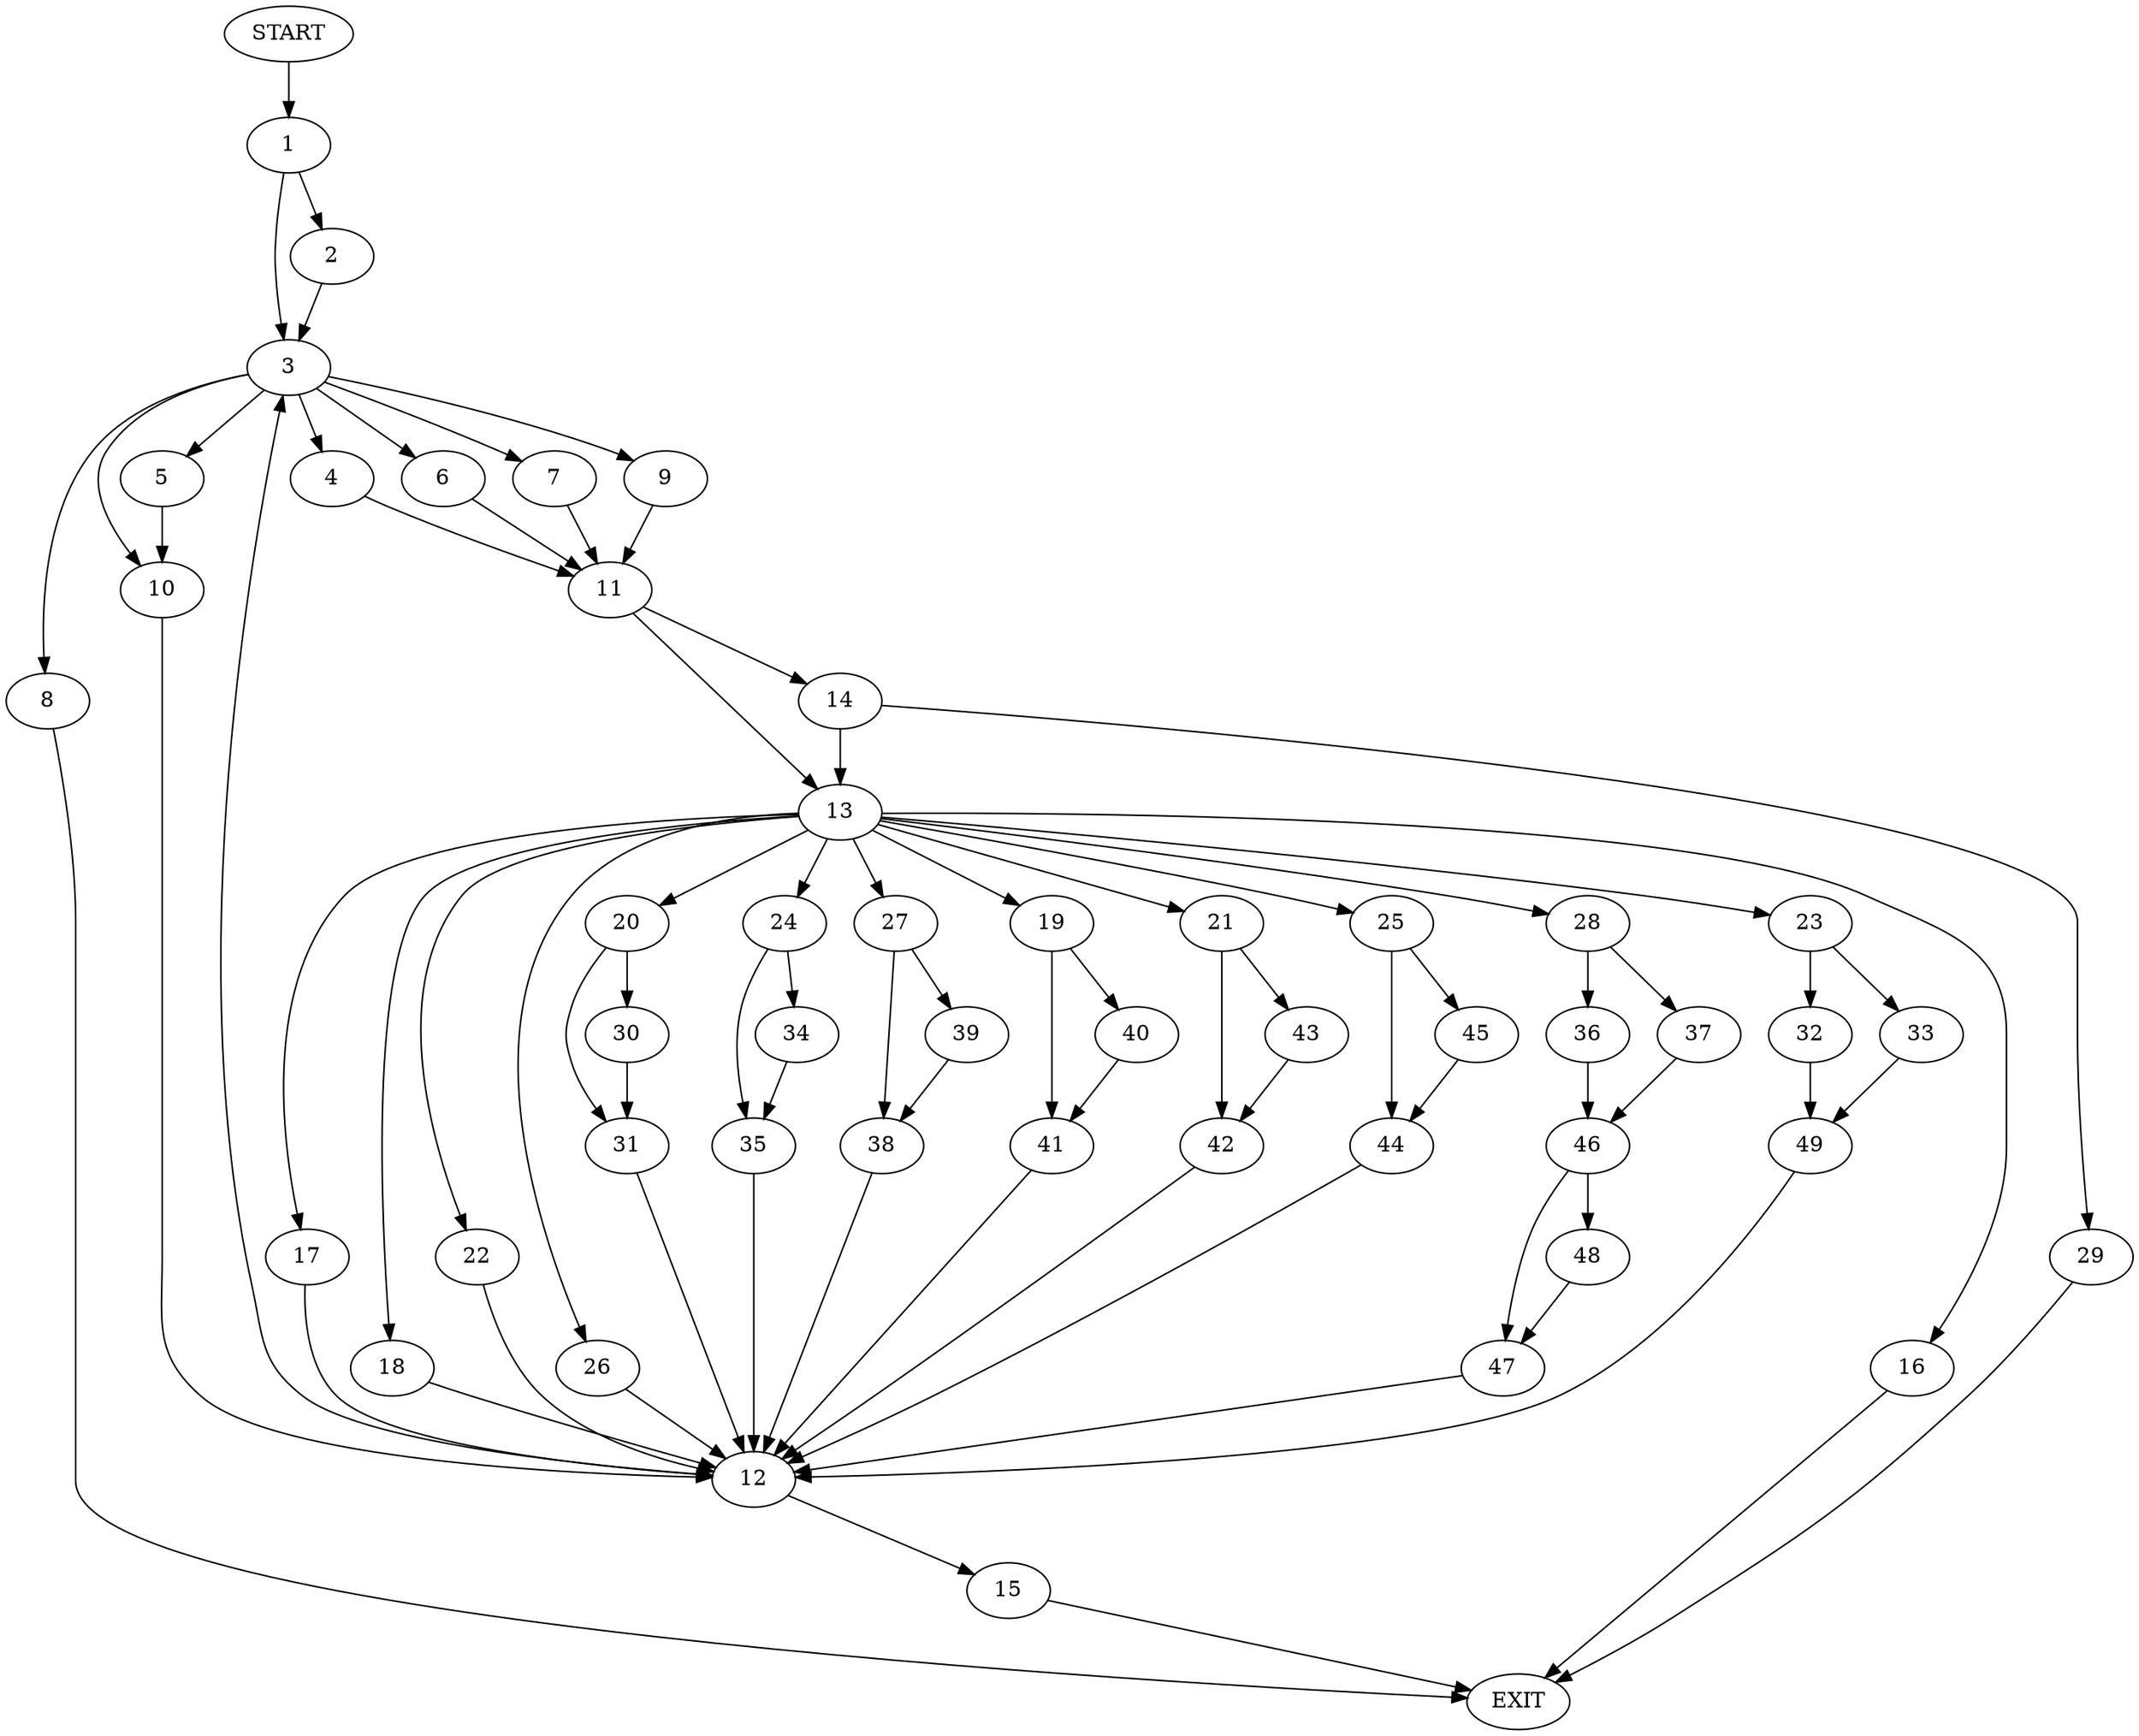 digraph {
0 [label="START"]
50 [label="EXIT"]
0 -> 1
1 -> 2
1 -> 3
2 -> 3
3 -> 4
3 -> 5
3 -> 6
3 -> 7
3 -> 8
3 -> 9
3 -> 10
8 -> 50
7 -> 11
10 -> 12
6 -> 11
9 -> 11
5 -> 10
4 -> 11
11 -> 13
11 -> 14
12 -> 15
12 -> 3
13 -> 16
13 -> 17
13 -> 18
13 -> 19
13 -> 20
13 -> 21
13 -> 22
13 -> 23
13 -> 24
13 -> 25
13 -> 26
13 -> 27
13 -> 28
14 -> 13
14 -> 29
29 -> 50
20 -> 30
20 -> 31
23 -> 32
23 -> 33
24 -> 34
24 -> 35
18 -> 12
28 -> 36
28 -> 37
26 -> 12
17 -> 12
27 -> 38
27 -> 39
19 -> 40
19 -> 41
16 -> 50
21 -> 42
21 -> 43
22 -> 12
25 -> 44
25 -> 45
30 -> 31
31 -> 12
38 -> 12
39 -> 38
40 -> 41
41 -> 12
44 -> 12
45 -> 44
35 -> 12
34 -> 35
42 -> 12
43 -> 42
36 -> 46
37 -> 46
46 -> 47
46 -> 48
48 -> 47
47 -> 12
32 -> 49
33 -> 49
49 -> 12
15 -> 50
}

